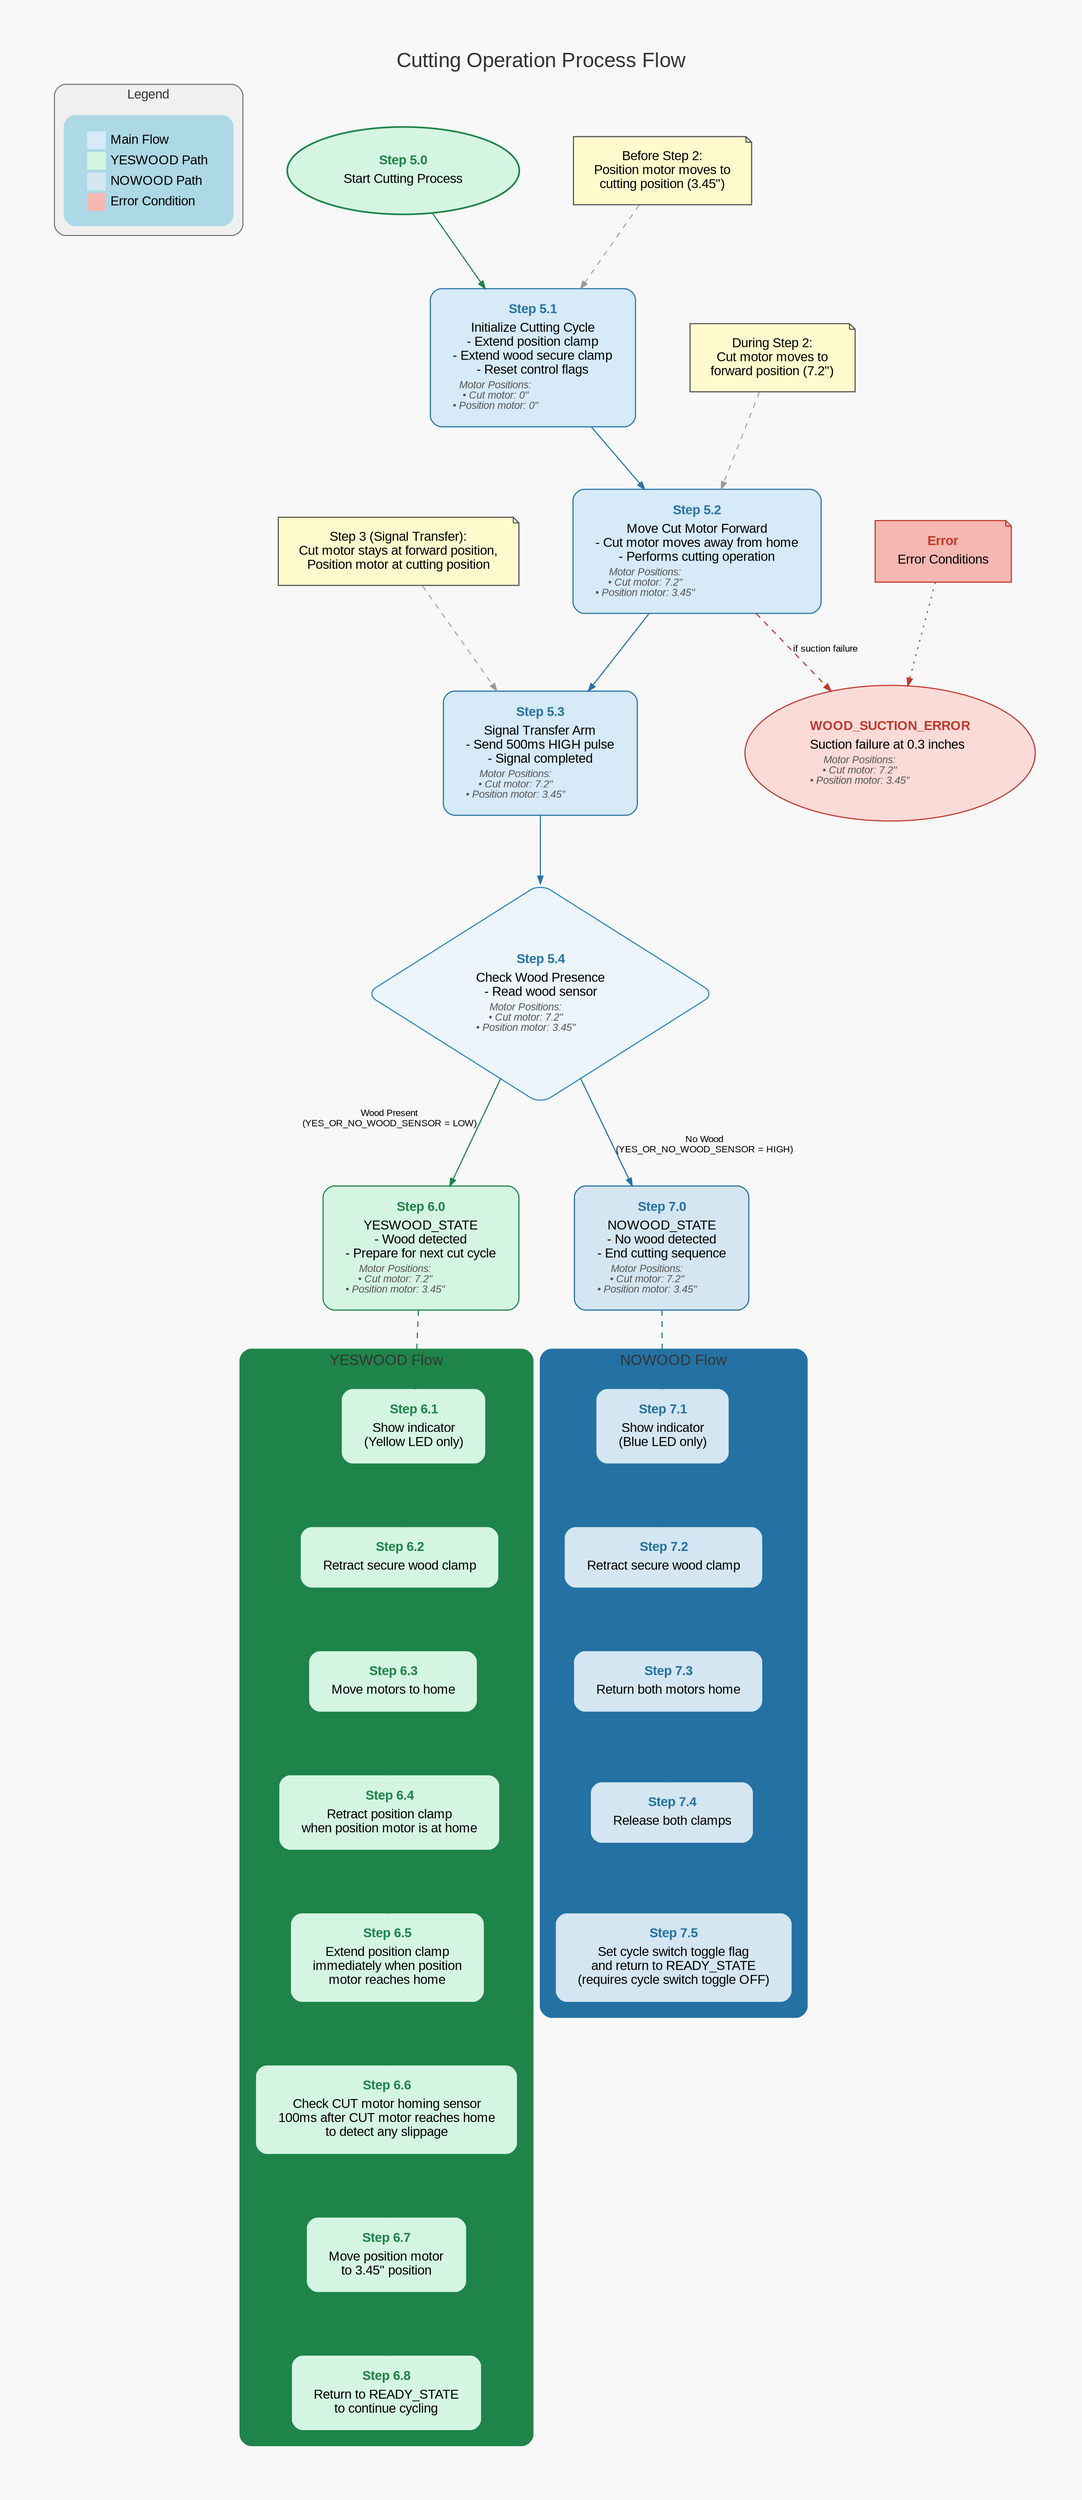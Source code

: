 digraph cutting_process {
    // Graph styling
    graph [fontname="Arial", rankdir="TB", splines="polyline", overlap=false, nodesep=0.8, ranksep=0.9, pad=0.7, label="Cutting Operation Process Flow", fontsize=22, labelloc="t", bgcolor="#F8F8F8", fontcolor="#333333"];
    node [shape="box", style="rounded,filled", fillcolor="lightblue", fontname="Arial", margin="0.3,0.2", color="#555555", penwidth=1.2];
    edge [fontname="Arial", fontsize=10, color="#777777", penwidth=1.0, arrowsize=0.8];

    // Add a legend
    subgraph cluster_legend {
        label="Legend";
        style="rounded,filled";
        color="#666666";
        fillcolor="#F0F0F0";
        fontsize=14;
        margin=10;
        rank="sink";
        
        legend_node [shape=none, label=<<table border="0" cellborder="0" cellspacing="3">
            <tr><td port="main" bgcolor="#D6EAF8" width="20" height="12"></td><td align="left">Main Flow</td></tr>
            <tr><td port="yes" bgcolor="#D5F5E3" width="20" height="12"></td><td align="left">YESWOOD Path</td></tr>
            <tr><td port="no" bgcolor="#D4E6F1" width="20" height="12"></td><td align="left">NOWOOD Path</td></tr>
            <tr><td port="error" bgcolor="#F5B7B1" width="20" height="12"></td><td align="left">Error Condition</td></tr>
        </table>>];
    }

    // States and transitions for cutting process
    start [label=<<table border="0" cellborder="0" cellspacing="0"><tr><td><font color="#1E8449" point-size="14"><b>Step 5.0</b></font></td></tr><tr><td>Start Cutting Process</td></tr></table>>, shape="oval", fillcolor="#D5F5E3", color="#1E8449", penwidth=1.8];
    
    // Initialize cutting state with motor positions
    init [label=<<table border="0" cellborder="0" cellspacing="0"><tr><td><font color="#2874A6" point-size="14"><b>Step 5.1</b></font></td></tr><tr><td align="left">Initialize Cutting Cycle<br/>- Extend position clamp<br/>- Extend wood secure clamp<br/>- Reset control flags</td></tr><tr><td align="left"><font color="#555555" point-size="11"><i>Motor Positions:<br/>• Cut motor: 0"<br/>• Position motor: 0"</i></font></td></tr></table>>, fillcolor="#D6EAF8", color="#2874A6", penwidth=1.2];
    
    // Extend cutter with motor positions
    extend [label=<<table border="0" cellborder="0" cellspacing="0"><tr><td><font color="#2874A6" point-size="14"><b>Step 5.2</b></font></td></tr><tr><td align="left">Move Cut Motor Forward<br/>- Cut motor moves away from home<br/>- Performs cutting operation</td></tr><tr><td align="left"><font color="#555555" point-size="11"><i>Motor Positions:<br/>• Cut motor: 7.2"<br/>• Position motor: 3.45"</i></font></td></tr></table>>, fillcolor="#D6EAF8", color="#2874A6", penwidth=1.2];
    
    // Signal transfer arm with motor positions - UPDATED to keep cut motor at FORWARD position
    signal [label=<<table border="0" cellborder="0" cellspacing="0"><tr><td><font color="#2874A6" point-size="14"><b>Step 5.3</b></font></td></tr><tr><td align="left">Signal Transfer Arm<br/>- Send 500ms HIGH pulse<br/>- Signal completed</td></tr><tr><td align="left"><font color="#555555" point-size="11"><i>Motor Positions:<br/>• Cut motor: 7.2"<br/>• Position motor: 3.45"</i></font></td></tr></table>>, fillcolor="#D6EAF8", color="#2874A6", penwidth=1.2];
    
    // Check wood presence with motor positions - UPDATED to connect directly from Step 3
    check [label=<<table border="0" cellborder="0" cellspacing="0"><tr><td><font color="#2874A6" point-size="14"><b>Step 5.4</b></font></td></tr><tr><td align="left">Check Wood Presence<br/>- Read wood sensor</td></tr><tr><td align="left"><font color="#555555" point-size="11"><i>Motor Positions:<br/>• Cut motor: 7.2"<br/>• Position motor: 3.45"</i></font></td></tr></table>>, shape="diamond", fillcolor="#EBF5FB", color="#2E86C1", penwidth=1.2];
    
    // Result states with motor positions - UPDATED to maintain forward position
    yeswood [label=<<table border="0" cellborder="0" cellspacing="0"><tr><td><font color="#1E8449" point-size="14"><b>Step 6.0</b></font></td></tr><tr><td align="left">YESWOOD_STATE<br/>- Wood detected<br/>- Prepare for next cut cycle</td></tr><tr><td align="left"><font color="#555555" point-size="11"><i>Motor Positions:<br/>• Cut motor: 7.2"<br/>• Position motor: 3.45"</i></font></td></tr></table>>, fillcolor="#D5F5E3", color="#1E8449", penwidth=1.2];
    
    nowood [label=<<table border="0" cellborder="0" cellspacing="0"><tr><td><font color="#2471A3" point-size="14"><b>Step 7.0</b></font></td></tr><tr><td align="left">NOWOOD_STATE<br/>- No wood detected<br/>- End cutting sequence</td></tr><tr><td align="left"><font color="#555555" point-size="11"><i>Motor Positions:<br/>• Cut motor: 7.2"<br/>• Position motor: 3.45"</i></font></td></tr></table>>, fillcolor="#D4E6F1", color="#2471A3", penwidth=1.2];
    
    // Error conditions with motor positions
    error [label=<<table border="0" cellborder="0" cellspacing="0"><tr><td><font color="#C0392B" point-size="14"><b>Error</b></font></td></tr><tr><td align="left">Error Conditions</td></tr></table>>, shape="note", fillcolor="#F5B7B1", color="#C0392B", penwidth=1.2];
    
    errorwood [label=<<table border="0" cellborder="0" cellspacing="0"><tr><td><font color="#C0392B" point-size="14"><b>WOOD_SUCTION_ERROR</b></font></td></tr><tr><td align="left">Suction failure at 0.3 inches</td></tr><tr><td align="left"><font color="#555555" point-size="11"><i>Motor Positions:<br/>• Cut motor: 7.2"<br/>• Position motor: 3.45"</i></font></td></tr></table>>, shape="oval", fillcolor="#FADBD8", color="#C0392B", penwidth=1.2];
    
    // Flow connections - UPDATED to skip step 4
    start -> init [color="#1E8449", penwidth=1.2];
    init -> extend [color="#2874A6", penwidth=1.2];
    extend -> signal [color="#2874A6", penwidth=1.2];
    signal -> check [color="#2874A6", penwidth=1.2];
    check -> yeswood [xlabel="Wood Present\n(YES_OR_NO_WOOD_SENSOR = LOW)", xlp="-50,0", color="#1E8449", penwidth=1.2];
    check -> nowood [label="No Wood\n(YES_OR_NO_WOOD_SENSOR = HIGH)", color="#2471A3", penwidth=1.2];
    
    // Error path
    error -> errorwood [color="#C0392B", penwidth=1.2, style="dotted"];
    extend -> errorwood [style="dashed", label="if suction failure", color="#C0392B", penwidth=1.2];
    
    // Add information notes for process understanding - UPDATED to remove note about cut motor returning home
    note_before2 [label="Before Step 2:\nPosition motor moves to\ncutting position (3.45\")", shape="note", fillcolor="#FFFACD", color="#555555", style="filled"];
    note_during2 [label="During Step 2:\nCut motor moves to\nforward position (7.2\")", shape="note", fillcolor="#FFFACD", color="#555555", style="filled"];
    note_step3 [label="Step 3 (Signal Transfer):\nCut motor stays at forward position,\nPosition motor at cutting position", shape="note", fillcolor="#FFFACD", color="#555555", style="filled"];
    
    // Connect notes
    note_before2 -> init [style="dashed", color="#999999"];
    note_during2 -> extend [style="dashed", color="#999999"];
    note_step3 -> signal [style="dashed", color="#999999"];
    
    // Subgraph for YESWOOD flow
    subgraph cluster_yeswood {
        label="YESWOOD Flow";
        style="rounded,filled";
        color="#1E8449";
        penwidth=1.2;
        bgcolor="#EAF7EF";
        fontsize=16;
        margin=16;
        
        yw1 [label=<<table border="0" cellborder="0" cellspacing="0"><tr><td><font color="#1E8449" point-size="14"><b>Step 6.1</b></font></td></tr><tr><td align="left">Show indicator<br/>(Yellow LED only)</td></tr></table>>, fillcolor="#D5F5E3", color="#1E8449"];
        yw2 [label=<<table border="0" cellborder="0" cellspacing="0"><tr><td><font color="#1E8449" point-size="14"><b>Step 6.2</b></font></td></tr><tr><td align="left">Retract secure wood clamp</td></tr></table>>, fillcolor="#D5F5E3", color="#1E8449"];
        yw3 [label=<<table border="0" cellborder="0" cellspacing="0"><tr><td><font color="#1E8449" point-size="14"><b>Step 6.3</b></font></td></tr><tr><td align="left">Move motors to home</td></tr></table>>, fillcolor="#D5F5E3", color="#1E8449"];
        yw4 [label=<<table border="0" cellborder="0" cellspacing="0"><tr><td><font color="#1E8449" point-size="14"><b>Step 6.4</b></font></td></tr><tr><td align="left">Retract position clamp<br/>when position motor is at home</td></tr></table>>, fillcolor="#D5F5E3", color="#1E8449"];
        yw5 [label=<<table border="0" cellborder="0" cellspacing="0"><tr><td><font color="#1E8449" point-size="14"><b>Step 6.5</b></font></td></tr><tr><td align="left">Extend position clamp<br/>immediately when position<br/>motor reaches home</td></tr></table>>, fillcolor="#D5F5E3", color="#1E8449"];
        yw6 [label=<<table border="0" cellborder="0" cellspacing="0"><tr><td><font color="#1E8449" point-size="14"><b>Step 6.6</b></font></td></tr><tr><td align="left">Check CUT motor homing sensor<br/>100ms after CUT motor reaches home<br/>to detect any slippage</td></tr></table>>, fillcolor="#D5F5E3", color="#1E8449"];
        yw7 [label=<<table border="0" cellborder="0" cellspacing="0"><tr><td><font color="#1E8449" point-size="14"><b>Step 6.7</b></font></td></tr><tr><td align="left">Move position motor<br/>to 3.45" position</td></tr></table>>, fillcolor="#D5F5E3", color="#1E8449"];
        yw8 [label=<<table border="0" cellborder="0" cellspacing="0"><tr><td><font color="#1E8449" point-size="14"><b>Step 6.8</b></font></td></tr><tr><td align="left">Return to READY_STATE<br/>to continue cycling</td></tr></table>>, fillcolor="#D5F5E3", color="#1E8449"];
        
        yw1 -> yw2 [color="#1E8449"];
        yw2 -> yw3 [color="#1E8449"];
        yw3 -> yw4 [color="#1E8449"];
        yw4 -> yw5 [color="#1E8449"];
        yw5 -> yw6 [color="#1E8449"];
        yw6 -> yw7 [color="#1E8449"];
        yw7 -> yw8 [color="#1E8449"];
    }
    
    // Subgraph for NOWOOD flow
    subgraph cluster_nowood {
        label="NOWOOD Flow";
        style="rounded,filled";
        color="#2471A3";
        penwidth=1.2;
        bgcolor="#EBF5FB";
        fontsize=16;
        margin=16;
        
        nw1 [label=<<table border="0" cellborder="0" cellspacing="0"><tr><td><font color="#2471A3" point-size="14"><b>Step 7.1</b></font></td></tr><tr><td align="left">Show indicator<br/>(Blue LED only)</td></tr></table>>, fillcolor="#D4E6F1", color="#2471A3"];
        nw2 [label=<<table border="0" cellborder="0" cellspacing="0"><tr><td><font color="#2471A3" point-size="14"><b>Step 7.2</b></font></td></tr><tr><td align="left">Retract secure wood clamp</td></tr></table>>, fillcolor="#D4E6F1", color="#2471A3"];
        nw3 [label=<<table border="0" cellborder="0" cellspacing="0"><tr><td><font color="#2471A3" point-size="14"><b>Step 7.3</b></font></td></tr><tr><td align="left">Return both motors home</td></tr></table>>, fillcolor="#D4E6F1", color="#2471A3"];
        nw4 [label=<<table border="0" cellborder="0" cellspacing="0"><tr><td><font color="#2471A3" point-size="14"><b>Step 7.4</b></font></td></tr><tr><td align="left">Release both clamps</td></tr></table>>, fillcolor="#D4E6F1", color="#2471A3"];
        nw5 [label=<<table border="0" cellborder="0" cellspacing="0"><tr><td><font color="#2471A3" point-size="14"><b>Step 7.5</b></font></td></tr><tr><td align="left">Set cycle switch toggle flag<br/>and return to READY_STATE<br/>(requires cycle switch toggle OFF)</td></tr></table>>, fillcolor="#D4E6F1", color="#2471A3"];
        
        nw1 -> nw2 [color="#2471A3"];
        nw2 -> nw3 [color="#2471A3"];
        nw3 -> nw4 [color="#2471A3"];
        nw4 -> nw5 [color="#2471A3"];
    }
    
    // Connect main flow to subgraphs
    yeswood -> yw1 [style="dashed", color="#1E8449", penwidth=1.2];
    nowood -> nw1 [style="dashed", color="#2471A3", penwidth=1.2];
} 